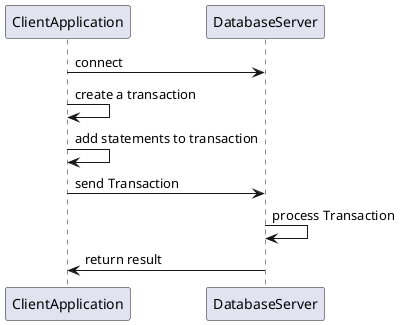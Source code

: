 @startuml use-case-essential-all-commands.png

ClientApplication -> DatabaseServer : connect
ClientApplication -> ClientApplication : create a transaction
ClientApplication -> ClientApplication : add statements to transaction
ClientApplication -> DatabaseServer : send Transaction
DatabaseServer -> DatabaseServer : process Transaction
DatabaseServer -> ClientApplication : return result

@enduml

@startuml use-case-essential-connect-to-database-server.png

ClientApplication -> DatabaseServer : attempt connection
alt connection successful
	DatabaseServer -> ClientApplication : return connection information
else connection not successful
	ClientApplication -> ClientApplication : connection times out
end

@enduml

@startuml use-case-essential-set-command.png

ClientApplication -> ClientApplication : compose statement with key and value
ClientApplication -> DatabaseServer : send Transaction
DatabaseServer -> DatabaseServer : delete old record
DatabaseServer -> DatabaseServer : create new record
DatabaseServer -> ClientApplication : returns success

@enduml

@startuml use-case-essential-move-command.png

ClientApplication -> ClientApplication : compose statement with old key and new key
ClientApplication -> DatabaseServer : send Transaction
DatabaseServer -> DatabaseServer : rename/move key
DatabaseServer -> ClientApplication : return status

@enduml

@startuml use-case-essential-graceful-recovery-during-startup.png

skinparam backgroundColor transparent

DatabaseServer -> DatabaseServer : initialize
DatabaseServer -> DatabaseServer : determine if file data is corrupt
DatabaseServer -> DatabaseServer : attempt to repair file data
DatabaseServer -> DatabaseServer : log message
alt repair succeeds
	DatabaseServer -> DatabaseServer : startup proceeds as normal
else
	DatabaseServer -> DatabaseServer : terminate with error
end

@enduml

@startuml use-case-essential-get-command.png

ClientApplication -> ClientApplication : compose statement with key
ClientApplication -> DatabaseServer : send Transaction
DatabaseServer -> DatabaseServer : get record
DatabaseServer -> ClientApplication : return record with key

@enduml

@startuml use-case-essential-del-command.png

ClientApplication -> ClientApplication : compose statement with key
ClientApplication -> DatabaseServer : send Transaction
DatabaseServer -> DatabaseServer : delete record
DatabaseServer -> ClientApplication : return success

@enduml